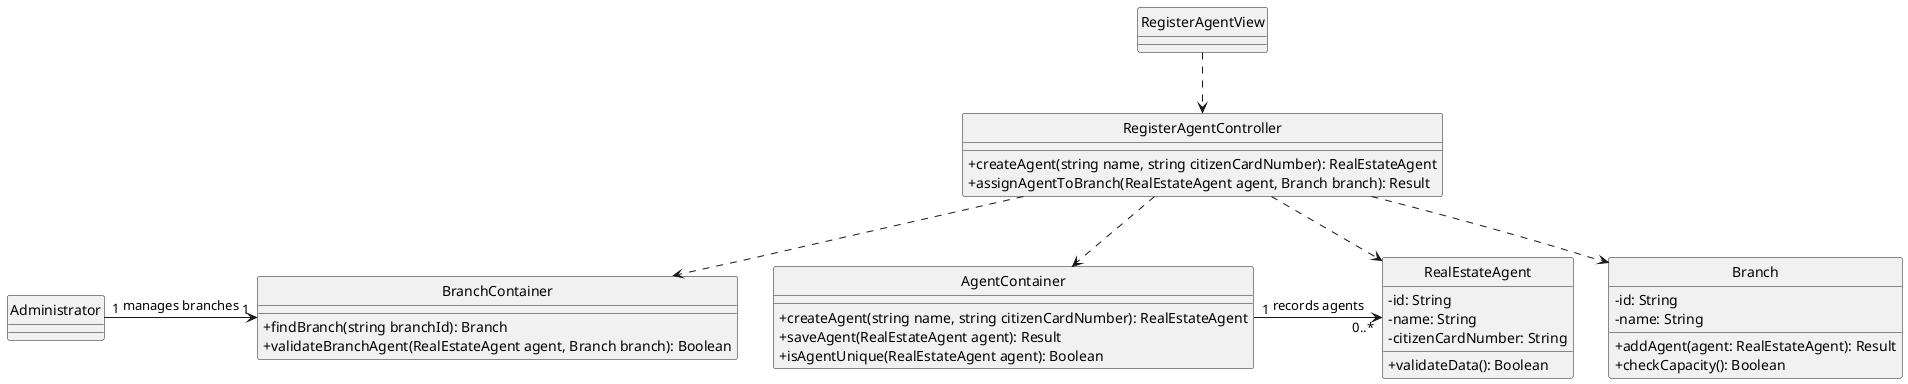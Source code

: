 @startuml
'https://plantuml.com/class-diagram

hide circle
skinparam classAttributeIconSize 0

class RegisterAgentView {
}

class RegisterAgentController {
    +createAgent(string name, string citizenCardNumber): RealEstateAgent
    +assignAgentToBranch(RealEstateAgent agent, Branch branch): Result
}

class RealEstateAgent {
    - id: String
    - name: String
    - citizenCardNumber: String
    +validateData(): Boolean
}

class Branch {
    - id: String
    - name: String
    +addAgent(agent: RealEstateAgent): Result
    +checkCapacity(): Boolean
}

class AgentContainer {
    +createAgent(string name, string citizenCardNumber): RealEstateAgent
    +saveAgent(RealEstateAgent agent): Result
    +isAgentUnique(RealEstateAgent agent): Boolean
}

class BranchContainer {
    +findBranch(string branchId): Branch
    +validateBranchAgent(RealEstateAgent agent, Branch branch): Boolean
}

Administrator "1" -right-> "1" BranchContainer : manages branches
AgentContainer "1" -right-> "0..*" RealEstateAgent : records agents

RegisterAgentView ..> RegisterAgentController
RegisterAgentController ..> RealEstateAgent
RegisterAgentController ..> BranchContainer
RegisterAgentController ..> AgentContainer
RegisterAgentController ..> Branch

@enduml

